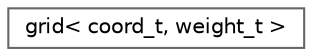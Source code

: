 digraph "Graphical Class Hierarchy"
{
 // LATEX_PDF_SIZE
  bgcolor="transparent";
  edge [fontname=Helvetica,fontsize=10,labelfontname=Helvetica,labelfontsize=10];
  node [fontname=Helvetica,fontsize=10,shape=box,height=0.2,width=0.4];
  rankdir="LR";
  Node0 [id="Node000000",label="grid\< coord_t, weight_t \>",height=0.2,width=0.4,color="grey40", fillcolor="white", style="filled",URL="$dd/de3/classchdr_1_1mazes_1_1grid.html",tooltip="Represents a uniform-cost, bidirectional grid in K-dimensions."];
}
